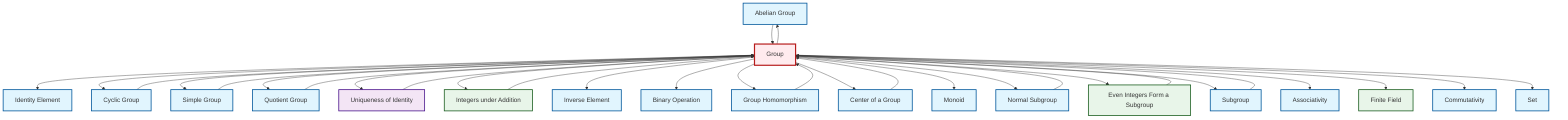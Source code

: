 graph TD
    classDef definition fill:#e1f5fe,stroke:#01579b,stroke-width:2px
    classDef theorem fill:#f3e5f5,stroke:#4a148c,stroke-width:2px
    classDef axiom fill:#fff3e0,stroke:#e65100,stroke-width:2px
    classDef example fill:#e8f5e9,stroke:#1b5e20,stroke-width:2px
    classDef current fill:#ffebee,stroke:#b71c1c,stroke-width:3px
    ex-finite-field["Finite Field"]:::example
    def-abelian-group["Abelian Group"]:::definition
    def-group["Group"]:::definition
    def-identity-element["Identity Element"]:::definition
    def-binary-operation["Binary Operation"]:::definition
    def-inverse-element["Inverse Element"]:::definition
    ex-integers-addition["Integers under Addition"]:::example
    thm-unique-identity["Uniqueness of Identity"]:::theorem
    def-subgroup["Subgroup"]:::definition
    def-homomorphism["Group Homomorphism"]:::definition
    def-set["Set"]:::definition
    def-associativity["Associativity"]:::definition
    def-normal-subgroup["Normal Subgroup"]:::definition
    ex-even-integers-subgroup["Even Integers Form a Subgroup"]:::example
    def-simple-group["Simple Group"]:::definition
    def-center-of-group["Center of a Group"]:::definition
    def-cyclic-group["Cyclic Group"]:::definition
    def-quotient-group["Quotient Group"]:::definition
    def-monoid["Monoid"]:::definition
    def-commutativity["Commutativity"]:::definition
    def-group --> def-identity-element
    def-group --> def-cyclic-group
    def-center-of-group --> def-group
    def-group --> def-simple-group
    thm-unique-identity --> def-group
    def-group --> def-quotient-group
    def-group --> thm-unique-identity
    def-group --> ex-integers-addition
    def-group --> def-inverse-element
    def-simple-group --> def-group
    def-group --> def-binary-operation
    ex-even-integers-subgroup --> def-group
    def-cyclic-group --> def-group
    def-quotient-group --> def-group
    def-group --> def-homomorphism
    def-group --> def-center-of-group
    def-group --> def-monoid
    def-homomorphism --> def-group
    def-abelian-group --> def-group
    def-group --> def-normal-subgroup
    def-group --> ex-even-integers-subgroup
    def-group --> def-subgroup
    def-group --> def-associativity
    def-normal-subgroup --> def-group
    def-group --> ex-finite-field
    def-group --> def-commutativity
    def-subgroup --> def-group
    def-group --> def-abelian-group
    ex-integers-addition --> def-group
    def-group --> def-set
    class def-group current